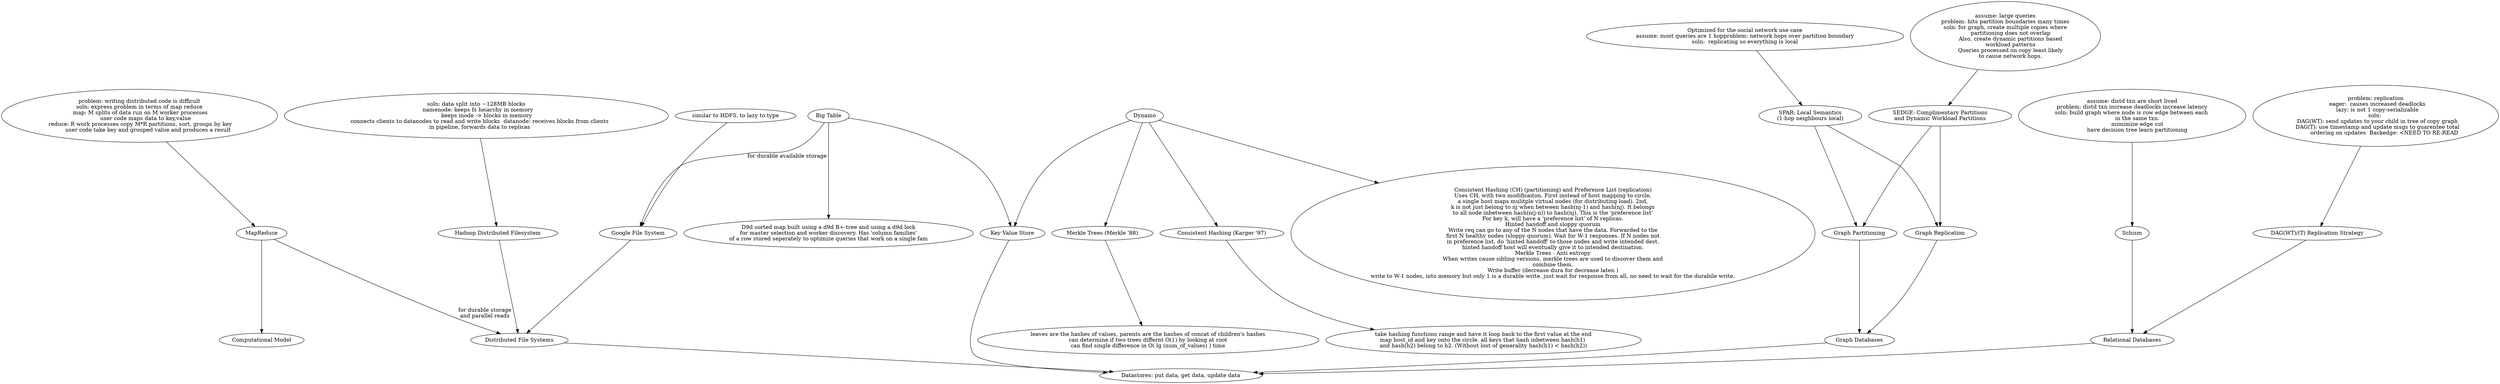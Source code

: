 digraph large_scale_paper_metadata {
/* graph properties */
graph [label_scheme=1];

/* edges */

/* topic hiearchy */
databases -> datastore
dfs -> datastore
kv_store -> datastore
graph_dbs -> datastore

graph_partitioning -> graph_dbs
graph_replication -> graph_dbs

/* papers to topics */
schism -> databases
dag_wt_t -> databases
sedge -> graph_replication
sedge -> graph_partitioning
spar -> graph_replication
spar -> graph_partitioning
map_reduce -> computational_model
hdfs -> dfs
gfs -> dfs
big_table -> kv_store
dynamo -> kv_store
dynamo -> merkle_tree
dynamo -> consistent_hashing

/* papers to papers */
map_reduce -> dfs[label=
  "for durable storage\n"
  + "and parallel reads"
  ]
big_table -> gfs[label="for durable available storage"]

/* descriptions to papers */
schism_desc -> schism
dag_wt_t_desc -> dag_wt_t
sedge_desc -> sedge
spar_desc -> spar
map_reduce_desc -> map_reduce
hdfs_desc -> hdfs
gfs_desc -> gfs
big_table -> big_table_desc
dynamo -> dynamo_desc
merkle_tree -> merkle_tree_desc
consistent_hashing -> consistent_hashing_desc



node [shape=box]; 

datastore[label="Datastores: put data, get data, update data"]

/* top level nodes */
databases[label="Relational Databases"]
graph_dbs[label="Graph Databases"]
dfs[label="Distributed File Systems"]
computational_model[label="Computational Model"]
kv_store[label="Key Value Store"]

/* 2nd level topics */ 

/* graph databases */
graph_partitioning [label="Graph Partitioning"]
graph_replication [label="Graph Replication"]

/* paper nodes */
node [shape=circle]; 
schism [label="Schism"]
dag_wt_t [label="DAG(WT)/(T) Replication Strategy"]
sedge[label="SEDGE: Complimentary Partitions\nand Dynamic Workload Partitions"]
spar[label="SPAR: Local Semantics\n(1-hop neighbours local)"]
map_reduce[label="MapReduce"]
hdfs[label="Hadoop Distributed Filesystem"]
gfs[label="Google File System"]
big_table[label="Big Table"]
dynamo[label="Dynamo"]
merkle_tree[label="Merkle Trees (Merkle '88)"]
consistent_hashing[label="Consistent Hashing (Karger '97)"]

/* description of paper nodes */
schism_desc [label=
    "assume: distd txn are short lived\n"
  + "problem: distd txn increase deadlocks increase latency\n"
  + "soln: build graph where node is row edge between each \n"
  + "      in the same txn.\n"
  + "      mimimize edge cut\n"
  + "      have decision tree learn partitioning\n"
  ]

dag_wt_t_desc [label=
    "problem: replication\n"
  + "  eager:  causes increased deadlocks\n"
  + "  lazy: is not 1 copy-serializable\n"
  + "soln: \n"
  + "  DAG(WT): send updates to your child in tree of copy graph\n"  
  + "  DAG(T): use timestamp and update msgs to guarentee total\n"  
  + "          ordering on updates"
  + "  Backedge: <NEED TO RE-READ"  
  ]

spar_desc[label=
    "Optimized for the social network use case\n"
  + "assume: most queries are 1 hop"
  + "problem: network hops over partition boundary\n"
  + "soln:  replicating so everything is local"
  ]

sedge_desc[label=
    "assume: large queries\n"
  + "problem: hits partition boundaries many times\n"
  + "soln: for graph, create multiple copies where\n"
  + "      partitioning does not overlap\n"
  + "      Also, create dynamic partitions based\n"
  + "      workload patterns\n"
  + "      Queries processed on copy least likely\n"
  + "      to cause network hops."
  ]

map_reduce_desc[label=
    "problem: writing distributed code is difficult\n"
  + "soln: express problem in terms of map reduce\n"
  + "  map: M splits of data run on M worker processes \n"
  + "       user code maps data to key,value\n"
  + "  reduce: R work processes copy M*R partitions, sort, groups by key \n"
  + "          user code take key and grouped value and produces a result"
  ]

hdfs_desc[label=
    "soln: data split into ~128MB blocks\n"
  + "  namenode: keeps fs heiarchy in memory\n"
  + "            keeps inode -> blocks in memory\n"
  + "    connects clients to datanodes to read and write blocks"
  + "  datanode: receives blocks from clients\n"
  + "    in pipeline, forwards data to replicas"
  ]


gfs_desc[label="similar to HDFS. to lazy to type"]

big_table_desc[label=
    "D9d sorted map built using a d9d B+-tree and using a d9d lock\n"
  + "for master selection and worker discovery. Has 'column families'\n"
  + "of a row stored seperately to optimize queries that work on a single fam"
  ]

dynamo_desc[label=
    "Consistent Hashing (CH) (partitioning) and Preference List (replication)\n"
  + "Uses CH, with two modificaiton. First instead of host mapping to circle,\n"
  + "a single host maps mulitple virtual nodes (for distributing load). 2nd,\n"
  + "k is not just belong to nj when between hash(nj-1) and hash(nj). It belongs\n"
  + "to all node inbetween hash(n(j-n)) to hash(nj). This is the 'preference list'\n"
  + "For key k, will have a 'preference list' of N replicas.\n"
  + "Hinted handoff and sloppy quorum\n"
  + "Write req can go to any of the N nodes that have the data. Forwarded to the\n"
  + "first N healthy nodes (sloppy quorum). Wait for W-1 responses. If N nodes not\n"
  + "in preference list, do 'hinted handoff' to those nodes and write intended dest.\n"
  + "hinted handoff host will eventually give it to intended destination.\n"
  + "Merkle Trees - Anti entropy\n"
  + "When writes cause sibling versions, merkle trees are used to discover them and\n"
  + "combine them.\n"
  + "Write buffer (decrease dura for decrease laten )\n"
  + "write to W-1 nodes, into memory but only 1 is a durable write. just wait for "
  + "response from all, no need to wait for the durabile write."
  ]


merkle_tree_desc[label=
    "leaves are the hashes of values, parents are the hashes of concat of children's hashes\n"
  + "can determine if two trees differnt O(1) by looking at root\n"
  + "can find single difference in O( lg (num_of_values) ) time\n"
  ]

consistent_hashing_desc[label=
  "take hashing functions range and have it loop back to the first value at the end\n"
  + "map host_id and key onto the circle. all keys that hash inbetween hash(h1) \n"
  + "and hash(h2) belong to h2. (Without lost of generality hash(h1) < hash(h2))\n"
  ]






} 

